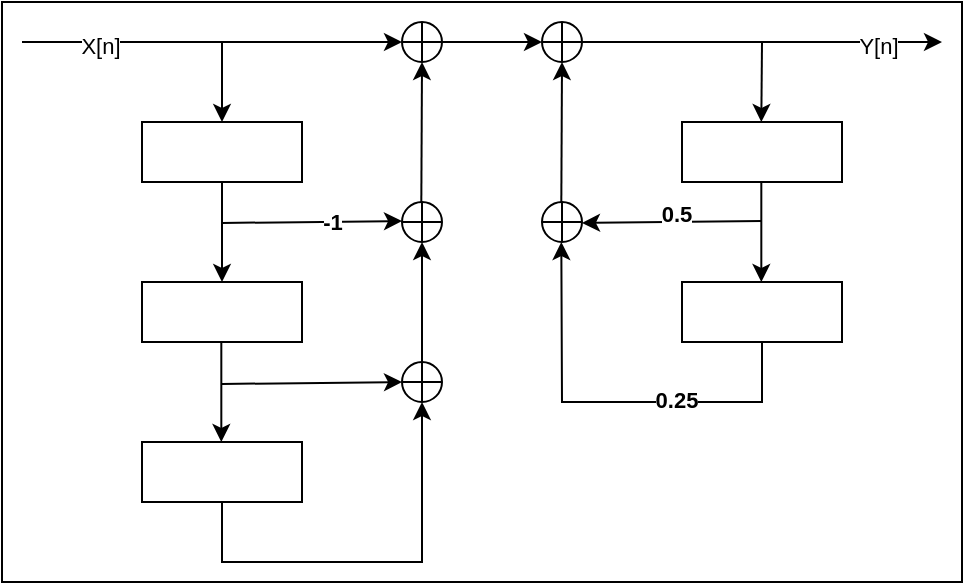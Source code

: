 <mxfile version="21.7.5" type="device">
  <diagram name="Page-1" id="6Km8QZz8bJo6u0h8aWTI">
    <mxGraphModel dx="607" dy="366" grid="1" gridSize="10" guides="1" tooltips="1" connect="1" arrows="1" fold="1" page="1" pageScale="1" pageWidth="850" pageHeight="1100" math="0" shadow="0">
      <root>
        <mxCell id="0" />
        <mxCell id="1" parent="0" />
        <mxCell id="NnpkMq58q0QWPQ78h3Su-34" value="" style="rounded=0;whiteSpace=wrap;html=1;" vertex="1" parent="1">
          <mxGeometry x="110" y="60" width="480" height="290" as="geometry" />
        </mxCell>
        <mxCell id="NnpkMq58q0QWPQ78h3Su-1" value="" style="rounded=0;whiteSpace=wrap;html=1;" vertex="1" parent="1">
          <mxGeometry x="180" y="120" width="80" height="30" as="geometry" />
        </mxCell>
        <mxCell id="NnpkMq58q0QWPQ78h3Su-2" value="" style="rounded=0;whiteSpace=wrap;html=1;" vertex="1" parent="1">
          <mxGeometry x="180" y="200" width="80" height="30" as="geometry" />
        </mxCell>
        <mxCell id="NnpkMq58q0QWPQ78h3Su-3" value="" style="rounded=0;whiteSpace=wrap;html=1;" vertex="1" parent="1">
          <mxGeometry x="180" y="280" width="80" height="30" as="geometry" />
        </mxCell>
        <mxCell id="NnpkMq58q0QWPQ78h3Su-4" value="" style="rounded=0;whiteSpace=wrap;html=1;" vertex="1" parent="1">
          <mxGeometry x="450" y="120" width="80" height="30" as="geometry" />
        </mxCell>
        <mxCell id="NnpkMq58q0QWPQ78h3Su-5" value="" style="rounded=0;whiteSpace=wrap;html=1;" vertex="1" parent="1">
          <mxGeometry x="450" y="200" width="80" height="30" as="geometry" />
        </mxCell>
        <mxCell id="NnpkMq58q0QWPQ78h3Su-6" value="" style="verticalLabelPosition=bottom;verticalAlign=top;html=1;shape=mxgraph.flowchart.summing_function;" vertex="1" parent="1">
          <mxGeometry x="310" y="70" width="20" height="20" as="geometry" />
        </mxCell>
        <mxCell id="NnpkMq58q0QWPQ78h3Su-7" value="" style="verticalLabelPosition=bottom;verticalAlign=top;html=1;shape=mxgraph.flowchart.summing_function;" vertex="1" parent="1">
          <mxGeometry x="310" y="160" width="20" height="20" as="geometry" />
        </mxCell>
        <mxCell id="NnpkMq58q0QWPQ78h3Su-8" value="" style="verticalLabelPosition=bottom;verticalAlign=top;html=1;shape=mxgraph.flowchart.summing_function;" vertex="1" parent="1">
          <mxGeometry x="380" y="160" width="20" height="20" as="geometry" />
        </mxCell>
        <mxCell id="NnpkMq58q0QWPQ78h3Su-9" value="" style="verticalLabelPosition=bottom;verticalAlign=top;html=1;shape=mxgraph.flowchart.summing_function;" vertex="1" parent="1">
          <mxGeometry x="380" y="70" width="20" height="20" as="geometry" />
        </mxCell>
        <mxCell id="NnpkMq58q0QWPQ78h3Su-11" value="" style="endArrow=classic;html=1;rounded=0;entryX=0;entryY=0.5;entryDx=0;entryDy=0;entryPerimeter=0;" edge="1" parent="1" target="NnpkMq58q0QWPQ78h3Su-6">
          <mxGeometry width="50" height="50" relative="1" as="geometry">
            <mxPoint x="120" y="80" as="sourcePoint" />
            <mxPoint x="160" y="70" as="targetPoint" />
          </mxGeometry>
        </mxCell>
        <mxCell id="NnpkMq58q0QWPQ78h3Su-29" value="X[n]" style="edgeLabel;html=1;align=center;verticalAlign=middle;resizable=0;points=[];" vertex="1" connectable="0" parent="NnpkMq58q0QWPQ78h3Su-11">
          <mxGeometry x="-0.587" y="-2" relative="1" as="geometry">
            <mxPoint as="offset" />
          </mxGeometry>
        </mxCell>
        <mxCell id="NnpkMq58q0QWPQ78h3Su-12" value="" style="endArrow=classic;html=1;rounded=0;entryX=0.5;entryY=0;entryDx=0;entryDy=0;" edge="1" parent="1" target="NnpkMq58q0QWPQ78h3Su-1">
          <mxGeometry width="50" height="50" relative="1" as="geometry">
            <mxPoint x="220" y="80" as="sourcePoint" />
            <mxPoint x="420" y="210" as="targetPoint" />
          </mxGeometry>
        </mxCell>
        <mxCell id="NnpkMq58q0QWPQ78h3Su-13" value="" style="endArrow=classic;html=1;rounded=0;entryX=0.5;entryY=0;entryDx=0;entryDy=0;exitX=0.5;exitY=1;exitDx=0;exitDy=0;" edge="1" parent="1" source="NnpkMq58q0QWPQ78h3Su-1" target="NnpkMq58q0QWPQ78h3Su-2">
          <mxGeometry width="50" height="50" relative="1" as="geometry">
            <mxPoint x="219.66" y="160" as="sourcePoint" />
            <mxPoint x="219.66" y="200" as="targetPoint" />
          </mxGeometry>
        </mxCell>
        <mxCell id="NnpkMq58q0QWPQ78h3Su-15" value="" style="endArrow=classic;html=1;rounded=0;entryX=0.5;entryY=0;entryDx=0;entryDy=0;exitX=0.5;exitY=1;exitDx=0;exitDy=0;" edge="1" parent="1">
          <mxGeometry width="50" height="50" relative="1" as="geometry">
            <mxPoint x="219.66" y="230" as="sourcePoint" />
            <mxPoint x="219.66" y="280" as="targetPoint" />
          </mxGeometry>
        </mxCell>
        <mxCell id="NnpkMq58q0QWPQ78h3Su-16" value="" style="endArrow=classic;html=1;rounded=0;exitX=0.5;exitY=1;exitDx=0;exitDy=0;entryX=0.5;entryY=1;entryDx=0;entryDy=0;entryPerimeter=0;" edge="1" parent="1" source="NnpkMq58q0QWPQ78h3Su-3" target="NnpkMq58q0QWPQ78h3Su-17">
          <mxGeometry width="50" height="50" relative="1" as="geometry">
            <mxPoint x="250" y="370" as="sourcePoint" />
            <mxPoint x="310" y="340" as="targetPoint" />
            <Array as="points">
              <mxPoint x="220" y="340" />
              <mxPoint x="320" y="340" />
            </Array>
          </mxGeometry>
        </mxCell>
        <mxCell id="NnpkMq58q0QWPQ78h3Su-17" value="" style="verticalLabelPosition=bottom;verticalAlign=top;html=1;shape=mxgraph.flowchart.summing_function;" vertex="1" parent="1">
          <mxGeometry x="310" y="240" width="20" height="20" as="geometry" />
        </mxCell>
        <mxCell id="NnpkMq58q0QWPQ78h3Su-18" value="" style="endArrow=classic;html=1;rounded=0;entryX=0;entryY=0.5;entryDx=0;entryDy=0;entryPerimeter=0;" edge="1" parent="1" target="NnpkMq58q0QWPQ78h3Su-17">
          <mxGeometry width="50" height="50" relative="1" as="geometry">
            <mxPoint x="220" y="251" as="sourcePoint" />
            <mxPoint x="310" y="220" as="targetPoint" />
          </mxGeometry>
        </mxCell>
        <mxCell id="NnpkMq58q0QWPQ78h3Su-19" value="" style="endArrow=classic;html=1;rounded=0;entryX=0;entryY=0.5;entryDx=0;entryDy=0;entryPerimeter=0;" edge="1" parent="1">
          <mxGeometry width="50" height="50" relative="1" as="geometry">
            <mxPoint x="220" y="170.5" as="sourcePoint" />
            <mxPoint x="310" y="169.5" as="targetPoint" />
          </mxGeometry>
        </mxCell>
        <mxCell id="NnpkMq58q0QWPQ78h3Su-31" value="-1" style="edgeLabel;html=1;align=center;verticalAlign=middle;resizable=0;points=[];fontStyle=1;spacing=23;" vertex="1" connectable="0" parent="NnpkMq58q0QWPQ78h3Su-19">
          <mxGeometry x="0.224" relative="1" as="geometry">
            <mxPoint as="offset" />
          </mxGeometry>
        </mxCell>
        <mxCell id="NnpkMq58q0QWPQ78h3Su-20" value="" style="endArrow=classic;html=1;rounded=0;entryX=0.5;entryY=1;entryDx=0;entryDy=0;entryPerimeter=0;" edge="1" parent="1" target="NnpkMq58q0QWPQ78h3Su-7">
          <mxGeometry width="50" height="50" relative="1" as="geometry">
            <mxPoint x="320" y="240" as="sourcePoint" />
            <mxPoint x="370" y="190" as="targetPoint" />
          </mxGeometry>
        </mxCell>
        <mxCell id="NnpkMq58q0QWPQ78h3Su-21" value="" style="endArrow=classic;html=1;rounded=0;entryX=0.5;entryY=1;entryDx=0;entryDy=0;entryPerimeter=0;" edge="1" parent="1" target="NnpkMq58q0QWPQ78h3Su-6">
          <mxGeometry width="50" height="50" relative="1" as="geometry">
            <mxPoint x="319.66" y="160" as="sourcePoint" />
            <mxPoint x="319.66" y="100" as="targetPoint" />
          </mxGeometry>
        </mxCell>
        <mxCell id="NnpkMq58q0QWPQ78h3Su-22" value="" style="endArrow=classic;html=1;rounded=0;entryX=0.5;entryY=1;entryDx=0;entryDy=0;entryPerimeter=0;exitX=0.5;exitY=1;exitDx=0;exitDy=0;" edge="1" parent="1" source="NnpkMq58q0QWPQ78h3Su-5">
          <mxGeometry width="50" height="50" relative="1" as="geometry">
            <mxPoint x="389.66" y="240" as="sourcePoint" />
            <mxPoint x="389.66" y="180" as="targetPoint" />
            <Array as="points">
              <mxPoint x="490" y="260" />
              <mxPoint x="390" y="260" />
            </Array>
          </mxGeometry>
        </mxCell>
        <mxCell id="NnpkMq58q0QWPQ78h3Su-33" value="&lt;b&gt;0.25&lt;/b&gt;" style="edgeLabel;html=1;align=center;verticalAlign=middle;resizable=0;points=[];" vertex="1" connectable="0" parent="NnpkMq58q0QWPQ78h3Su-22">
          <mxGeometry x="-0.303" y="-1" relative="1" as="geometry">
            <mxPoint as="offset" />
          </mxGeometry>
        </mxCell>
        <mxCell id="NnpkMq58q0QWPQ78h3Su-23" value="" style="endArrow=classic;html=1;rounded=0;entryX=0.5;entryY=1;entryDx=0;entryDy=0;entryPerimeter=0;" edge="1" parent="1">
          <mxGeometry width="50" height="50" relative="1" as="geometry">
            <mxPoint x="389.66" y="160" as="sourcePoint" />
            <mxPoint x="390" y="90" as="targetPoint" />
          </mxGeometry>
        </mxCell>
        <mxCell id="NnpkMq58q0QWPQ78h3Su-24" value="" style="endArrow=classic;html=1;rounded=0;entryX=0.5;entryY=0;entryDx=0;entryDy=0;exitX=0.5;exitY=1;exitDx=0;exitDy=0;" edge="1" parent="1">
          <mxGeometry width="50" height="50" relative="1" as="geometry">
            <mxPoint x="489.66" y="150" as="sourcePoint" />
            <mxPoint x="489.66" y="200" as="targetPoint" />
          </mxGeometry>
        </mxCell>
        <mxCell id="NnpkMq58q0QWPQ78h3Su-25" value="" style="endArrow=none;html=1;rounded=0;entryX=0;entryY=0.5;entryDx=0;entryDy=0;entryPerimeter=0;endFill=0;startArrow=classic;startFill=1;" edge="1" parent="1">
          <mxGeometry width="50" height="50" relative="1" as="geometry">
            <mxPoint x="400" y="170.5" as="sourcePoint" />
            <mxPoint x="490" y="169.5" as="targetPoint" />
          </mxGeometry>
        </mxCell>
        <mxCell id="NnpkMq58q0QWPQ78h3Su-32" value="&lt;b&gt;0.5&lt;/b&gt;" style="edgeLabel;html=1;align=center;verticalAlign=middle;resizable=0;points=[];" vertex="1" connectable="0" parent="NnpkMq58q0QWPQ78h3Su-25">
          <mxGeometry x="0.041" y="4" relative="1" as="geometry">
            <mxPoint as="offset" />
          </mxGeometry>
        </mxCell>
        <mxCell id="NnpkMq58q0QWPQ78h3Su-26" value="" style="endArrow=classic;html=1;rounded=0;entryX=0;entryY=0.5;entryDx=0;entryDy=0;entryPerimeter=0;" edge="1" parent="1" target="NnpkMq58q0QWPQ78h3Su-9">
          <mxGeometry width="50" height="50" relative="1" as="geometry">
            <mxPoint x="330" y="80" as="sourcePoint" />
            <mxPoint x="380" y="30" as="targetPoint" />
          </mxGeometry>
        </mxCell>
        <mxCell id="NnpkMq58q0QWPQ78h3Su-27" value="" style="endArrow=classic;html=1;rounded=0;exitX=1;exitY=0.5;exitDx=0;exitDy=0;exitPerimeter=0;" edge="1" parent="1" source="NnpkMq58q0QWPQ78h3Su-9">
          <mxGeometry width="50" height="50" relative="1" as="geometry">
            <mxPoint x="410" y="79.66" as="sourcePoint" />
            <mxPoint x="580" y="80" as="targetPoint" />
          </mxGeometry>
        </mxCell>
        <mxCell id="NnpkMq58q0QWPQ78h3Su-30" value="Y[n]" style="edgeLabel;html=1;align=center;verticalAlign=middle;resizable=0;points=[];" vertex="1" connectable="0" parent="NnpkMq58q0QWPQ78h3Su-27">
          <mxGeometry x="0.646" y="-2" relative="1" as="geometry">
            <mxPoint as="offset" />
          </mxGeometry>
        </mxCell>
        <mxCell id="NnpkMq58q0QWPQ78h3Su-28" value="" style="endArrow=classic;html=1;rounded=0;entryX=0.5;entryY=0;entryDx=0;entryDy=0;" edge="1" parent="1">
          <mxGeometry width="50" height="50" relative="1" as="geometry">
            <mxPoint x="490" y="80" as="sourcePoint" />
            <mxPoint x="489.66" y="120" as="targetPoint" />
          </mxGeometry>
        </mxCell>
      </root>
    </mxGraphModel>
  </diagram>
</mxfile>
